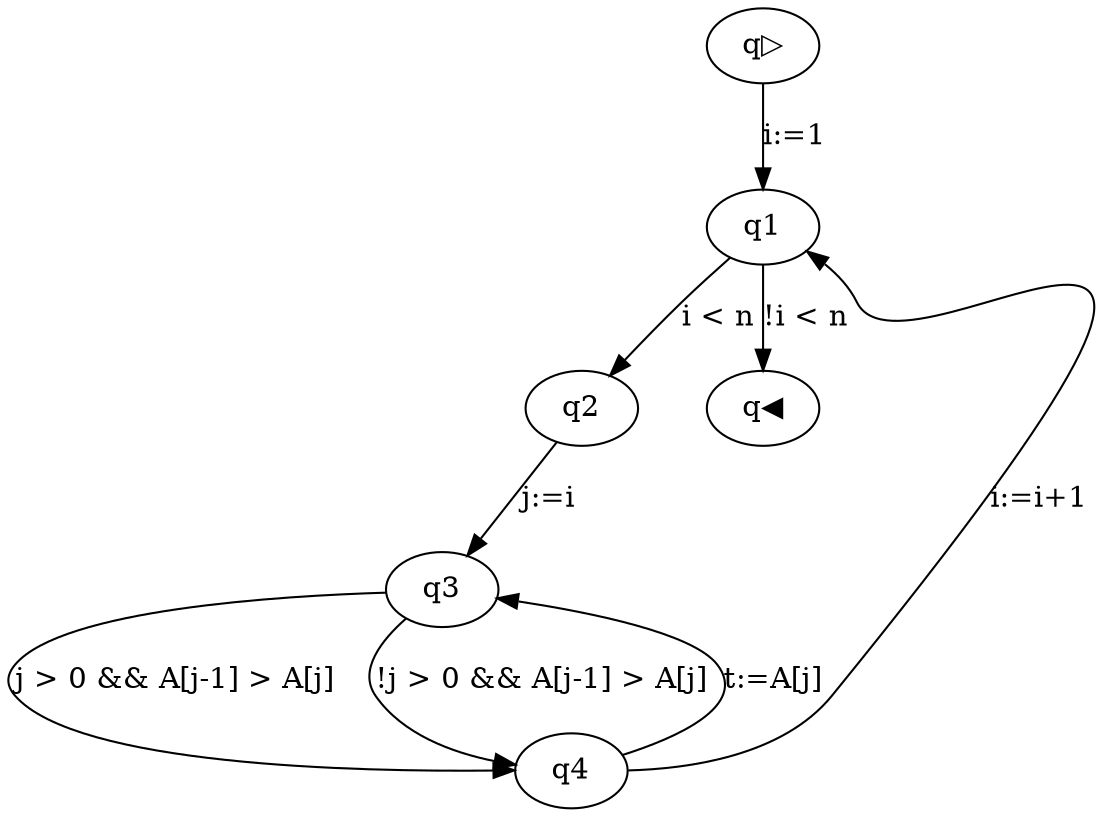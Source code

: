 digraph G {
q▷ -> q1 [label="i:=1"] 
q2 -> q3 [label="j:=i"] 
q4 -> q3 [label="t:=A[j]"] 
q3 -> q4 [label="j > 0 && A[j-1] > A[j]"] 
q3 -> q4 [label="!j > 0 && A[j-1] > A[j]"] 
q4 -> q1 [label="i:=i+1"] 
q1 -> q2 [label="i < n"] 
q1 -> q◀ [label="!i < n"] 
}
